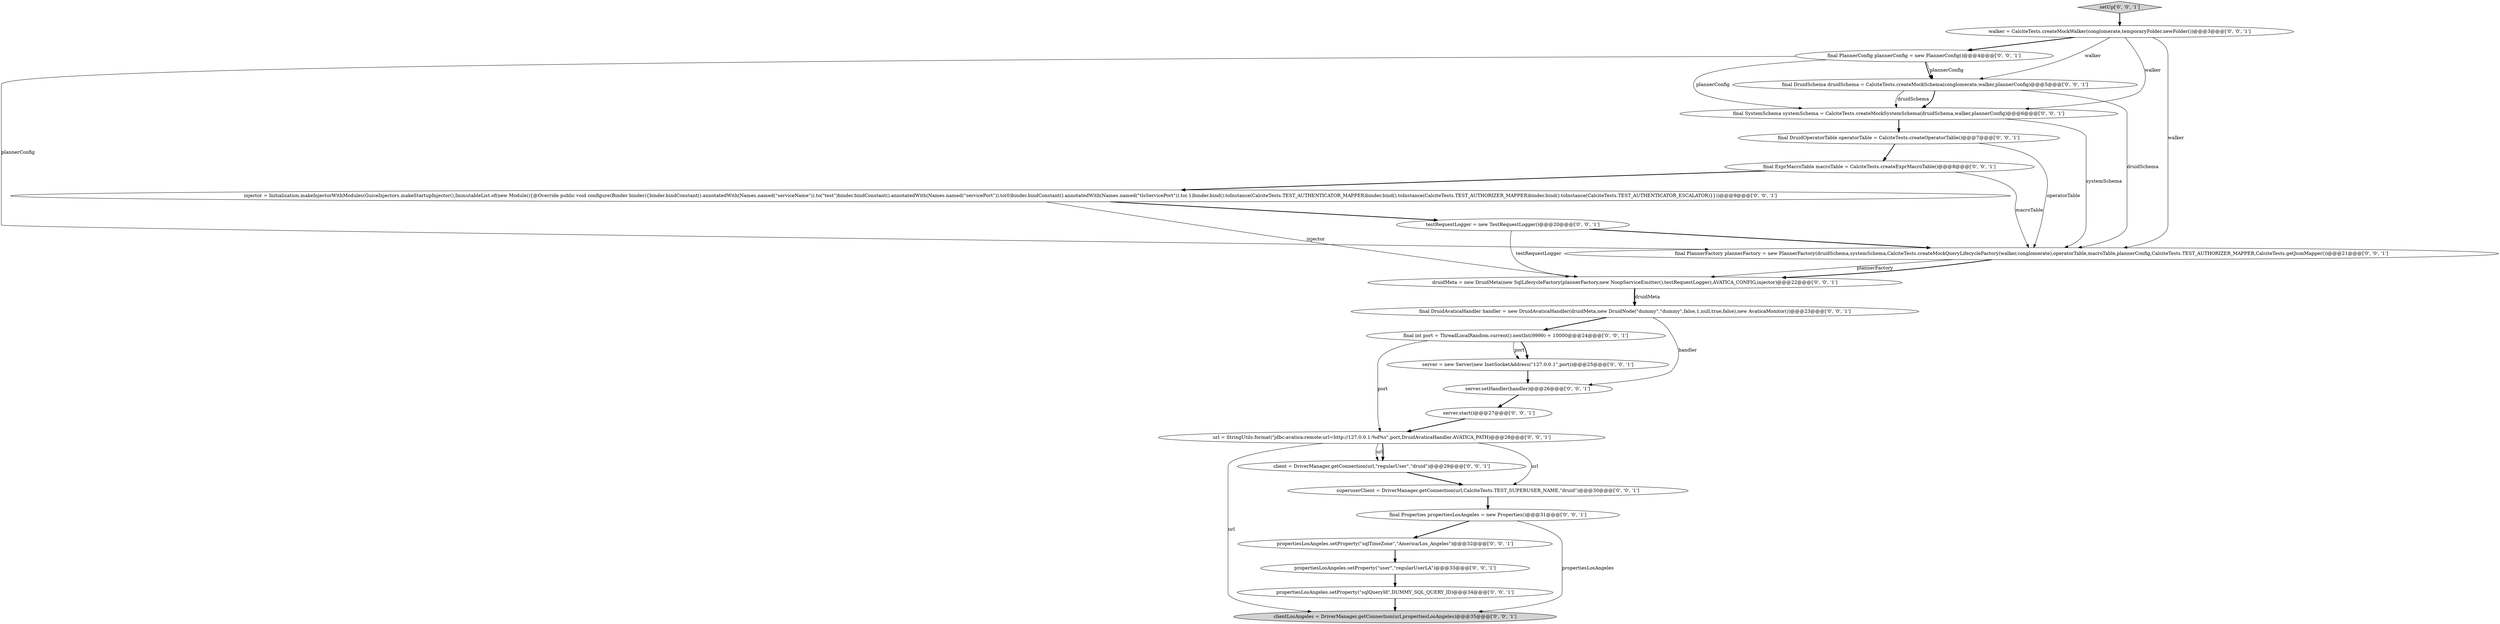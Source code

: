 digraph {
17 [style = filled, label = "clientLosAngeles = DriverManager.getConnection(url,propertiesLosAngeles)@@@35@@@['0', '0', '1']", fillcolor = lightgray, shape = ellipse image = "AAA0AAABBB3BBB"];
8 [style = filled, label = "final PlannerFactory plannerFactory = new PlannerFactory(druidSchema,systemSchema,CalciteTests.createMockQueryLifecycleFactory(walker,conglomerate),operatorTable,macroTable,plannerConfig,CalciteTests.TEST_AUTHORIZER_MAPPER,CalciteTests.getJsonMapper())@@@21@@@['0', '0', '1']", fillcolor = white, shape = ellipse image = "AAA0AAABBB3BBB"];
12 [style = filled, label = "final Properties propertiesLosAngeles = new Properties()@@@31@@@['0', '0', '1']", fillcolor = white, shape = ellipse image = "AAA0AAABBB3BBB"];
23 [style = filled, label = "client = DriverManager.getConnection(url,\"regularUser\",\"druid\")@@@29@@@['0', '0', '1']", fillcolor = white, shape = ellipse image = "AAA0AAABBB3BBB"];
22 [style = filled, label = "testRequestLogger = new TestRequestLogger()@@@20@@@['0', '0', '1']", fillcolor = white, shape = ellipse image = "AAA0AAABBB3BBB"];
20 [style = filled, label = "propertiesLosAngeles.setProperty(\"sqlQueryId\",DUMMY_SQL_QUERY_ID)@@@34@@@['0', '0', '1']", fillcolor = white, shape = ellipse image = "AAA0AAABBB3BBB"];
11 [style = filled, label = "url = StringUtils.format(\"jdbc:avatica:remote:url=http://127.0.0.1:%d%s\",port,DruidAvaticaHandler.AVATICA_PATH)@@@28@@@['0', '0', '1']", fillcolor = white, shape = ellipse image = "AAA0AAABBB3BBB"];
21 [style = filled, label = "walker = CalciteTests.createMockWalker(conglomerate,temporaryFolder.newFolder())@@@3@@@['0', '0', '1']", fillcolor = white, shape = ellipse image = "AAA0AAABBB3BBB"];
19 [style = filled, label = "final int port = ThreadLocalRandom.current().nextInt(9999) + 10000@@@24@@@['0', '0', '1']", fillcolor = white, shape = ellipse image = "AAA0AAABBB3BBB"];
13 [style = filled, label = "final SystemSchema systemSchema = CalciteTests.createMockSystemSchema(druidSchema,walker,plannerConfig)@@@6@@@['0', '0', '1']", fillcolor = white, shape = ellipse image = "AAA0AAABBB3BBB"];
4 [style = filled, label = "server = new Server(new InetSocketAddress(\"127.0.0.1\",port))@@@25@@@['0', '0', '1']", fillcolor = white, shape = ellipse image = "AAA0AAABBB3BBB"];
18 [style = filled, label = "final DruidOperatorTable operatorTable = CalciteTests.createOperatorTable()@@@7@@@['0', '0', '1']", fillcolor = white, shape = ellipse image = "AAA0AAABBB3BBB"];
5 [style = filled, label = "propertiesLosAngeles.setProperty(\"sqlTimeZone\",\"America/Los_Angeles\")@@@32@@@['0', '0', '1']", fillcolor = white, shape = ellipse image = "AAA0AAABBB3BBB"];
0 [style = filled, label = "server.start()@@@27@@@['0', '0', '1']", fillcolor = white, shape = ellipse image = "AAA0AAABBB3BBB"];
3 [style = filled, label = "druidMeta = new DruidMeta(new SqlLifecycleFactory(plannerFactory,new NoopServiceEmitter(),testRequestLogger),AVATICA_CONFIG,injector)@@@22@@@['0', '0', '1']", fillcolor = white, shape = ellipse image = "AAA0AAABBB3BBB"];
2 [style = filled, label = "injector = Initialization.makeInjectorWithModules(GuiceInjectors.makeStartupInjector(),ImmutableList.of(new Module(){@Override public void configure(Binder binder){binder.bindConstant().annotatedWith(Names.named(\"serviceName\")).to(\"test\")binder.bindConstant().annotatedWith(Names.named(\"servicePort\")).to(0)binder.bindConstant().annotatedWith(Names.named(\"tlsServicePort\")).to(-1)binder.bind().toInstance(CalciteTests.TEST_AUTHENTICATOR_MAPPER)binder.bind().toInstance(CalciteTests.TEST_AUTHORIZER_MAPPER)binder.bind().toInstance(CalciteTests.TEST_AUTHENTICATOR_ESCALATOR)}}))@@@9@@@['0', '0', '1']", fillcolor = white, shape = ellipse image = "AAA0AAABBB3BBB"];
7 [style = filled, label = "final PlannerConfig plannerConfig = new PlannerConfig()@@@4@@@['0', '0', '1']", fillcolor = white, shape = ellipse image = "AAA0AAABBB3BBB"];
14 [style = filled, label = "final ExprMacroTable macroTable = CalciteTests.createExprMacroTable()@@@8@@@['0', '0', '1']", fillcolor = white, shape = ellipse image = "AAA0AAABBB3BBB"];
15 [style = filled, label = "server.setHandler(handler)@@@26@@@['0', '0', '1']", fillcolor = white, shape = ellipse image = "AAA0AAABBB3BBB"];
1 [style = filled, label = "setUp['0', '0', '1']", fillcolor = lightgray, shape = diamond image = "AAA0AAABBB3BBB"];
10 [style = filled, label = "final DruidSchema druidSchema = CalciteTests.createMockSchema(conglomerate,walker,plannerConfig)@@@5@@@['0', '0', '1']", fillcolor = white, shape = ellipse image = "AAA0AAABBB3BBB"];
9 [style = filled, label = "final DruidAvaticaHandler handler = new DruidAvaticaHandler(druidMeta,new DruidNode(\"dummy\",\"dummy\",false,1,null,true,false),new AvaticaMonitor())@@@23@@@['0', '0', '1']", fillcolor = white, shape = ellipse image = "AAA0AAABBB3BBB"];
6 [style = filled, label = "propertiesLosAngeles.setProperty(\"user\",\"regularUserLA\")@@@33@@@['0', '0', '1']", fillcolor = white, shape = ellipse image = "AAA0AAABBB3BBB"];
16 [style = filled, label = "superuserClient = DriverManager.getConnection(url,CalciteTests.TEST_SUPERUSER_NAME,\"druid\")@@@30@@@['0', '0', '1']", fillcolor = white, shape = ellipse image = "AAA0AAABBB3BBB"];
21->13 [style = solid, label="walker"];
9->19 [style = bold, label=""];
11->16 [style = solid, label="url"];
19->4 [style = solid, label="port"];
22->8 [style = bold, label=""];
22->3 [style = solid, label="testRequestLogger"];
14->8 [style = solid, label="macroTable"];
7->10 [style = bold, label=""];
1->21 [style = bold, label=""];
19->11 [style = solid, label="port"];
8->3 [style = solid, label="plannerFactory"];
23->16 [style = bold, label=""];
21->10 [style = solid, label="walker"];
6->20 [style = bold, label=""];
0->11 [style = bold, label=""];
13->18 [style = bold, label=""];
8->3 [style = bold, label=""];
21->8 [style = solid, label="walker"];
16->12 [style = bold, label=""];
12->5 [style = bold, label=""];
11->23 [style = solid, label="url"];
15->0 [style = bold, label=""];
11->17 [style = solid, label="url"];
10->13 [style = bold, label=""];
7->8 [style = solid, label="plannerConfig"];
13->8 [style = solid, label="systemSchema"];
10->13 [style = solid, label="druidSchema"];
3->9 [style = bold, label=""];
2->22 [style = bold, label=""];
11->23 [style = bold, label=""];
2->3 [style = solid, label="injector"];
21->7 [style = bold, label=""];
19->4 [style = bold, label=""];
18->8 [style = solid, label="operatorTable"];
14->2 [style = bold, label=""];
20->17 [style = bold, label=""];
9->15 [style = solid, label="handler"];
7->13 [style = solid, label="plannerConfig"];
12->17 [style = solid, label="propertiesLosAngeles"];
18->14 [style = bold, label=""];
4->15 [style = bold, label=""];
3->9 [style = solid, label="druidMeta"];
7->10 [style = solid, label="plannerConfig"];
5->6 [style = bold, label=""];
10->8 [style = solid, label="druidSchema"];
}
